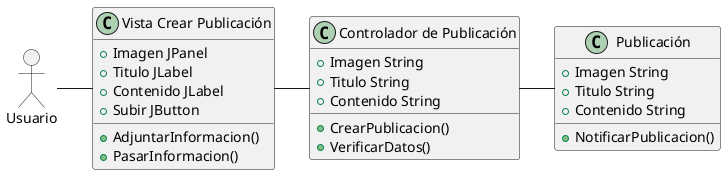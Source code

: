 @startuml Diagrama de clases de modelo

allow_mixing


actor Usuario 

class "Vista Crear Publicación"  {
    + Imagen JPanel
    + Titulo JLabel
    + Contenido JLabel
    + Subir JButton
    + AdjuntarInformacion()
    + PasarInformacion()
}

class "Controlador de Publicación"  {
    + Imagen String
    + Titulo String
    + Contenido String
    + CrearPublicacion()
    + VerificarDatos()
}

class "Publicación"  {
    + Imagen String
    + Titulo String
    + Contenido String
    + NotificarPublicacion()

}

Usuario - "Vista Crear Publicación"
"Vista Crear Publicación" - "Controlador de Publicación"  
 "Controlador de Publicación" -"Publicación"

@enduml